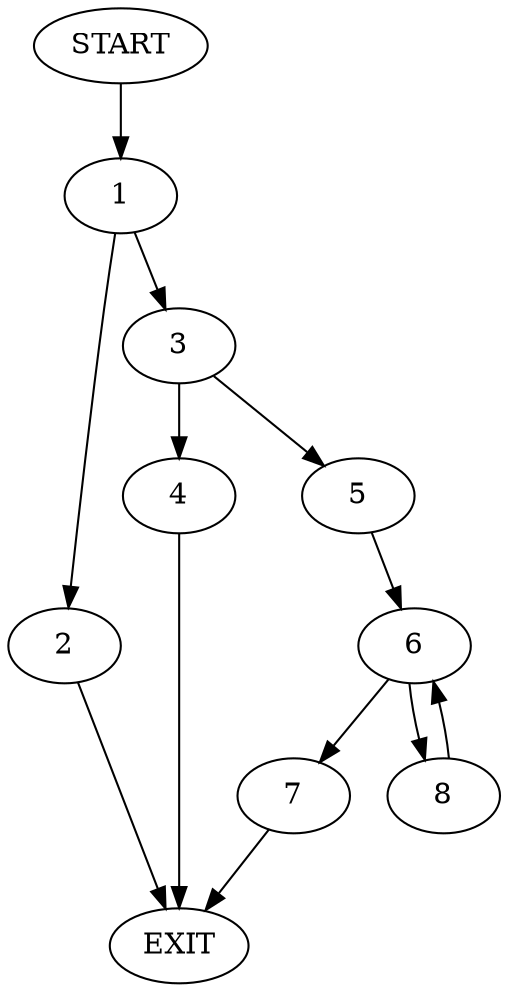 digraph {
0 [label="START"]
9 [label="EXIT"]
0 -> 1
1 -> 2
1 -> 3
3 -> 4
3 -> 5
2 -> 9
5 -> 6
4 -> 9
6 -> 7
6 -> 8
7 -> 9
8 -> 6
}
